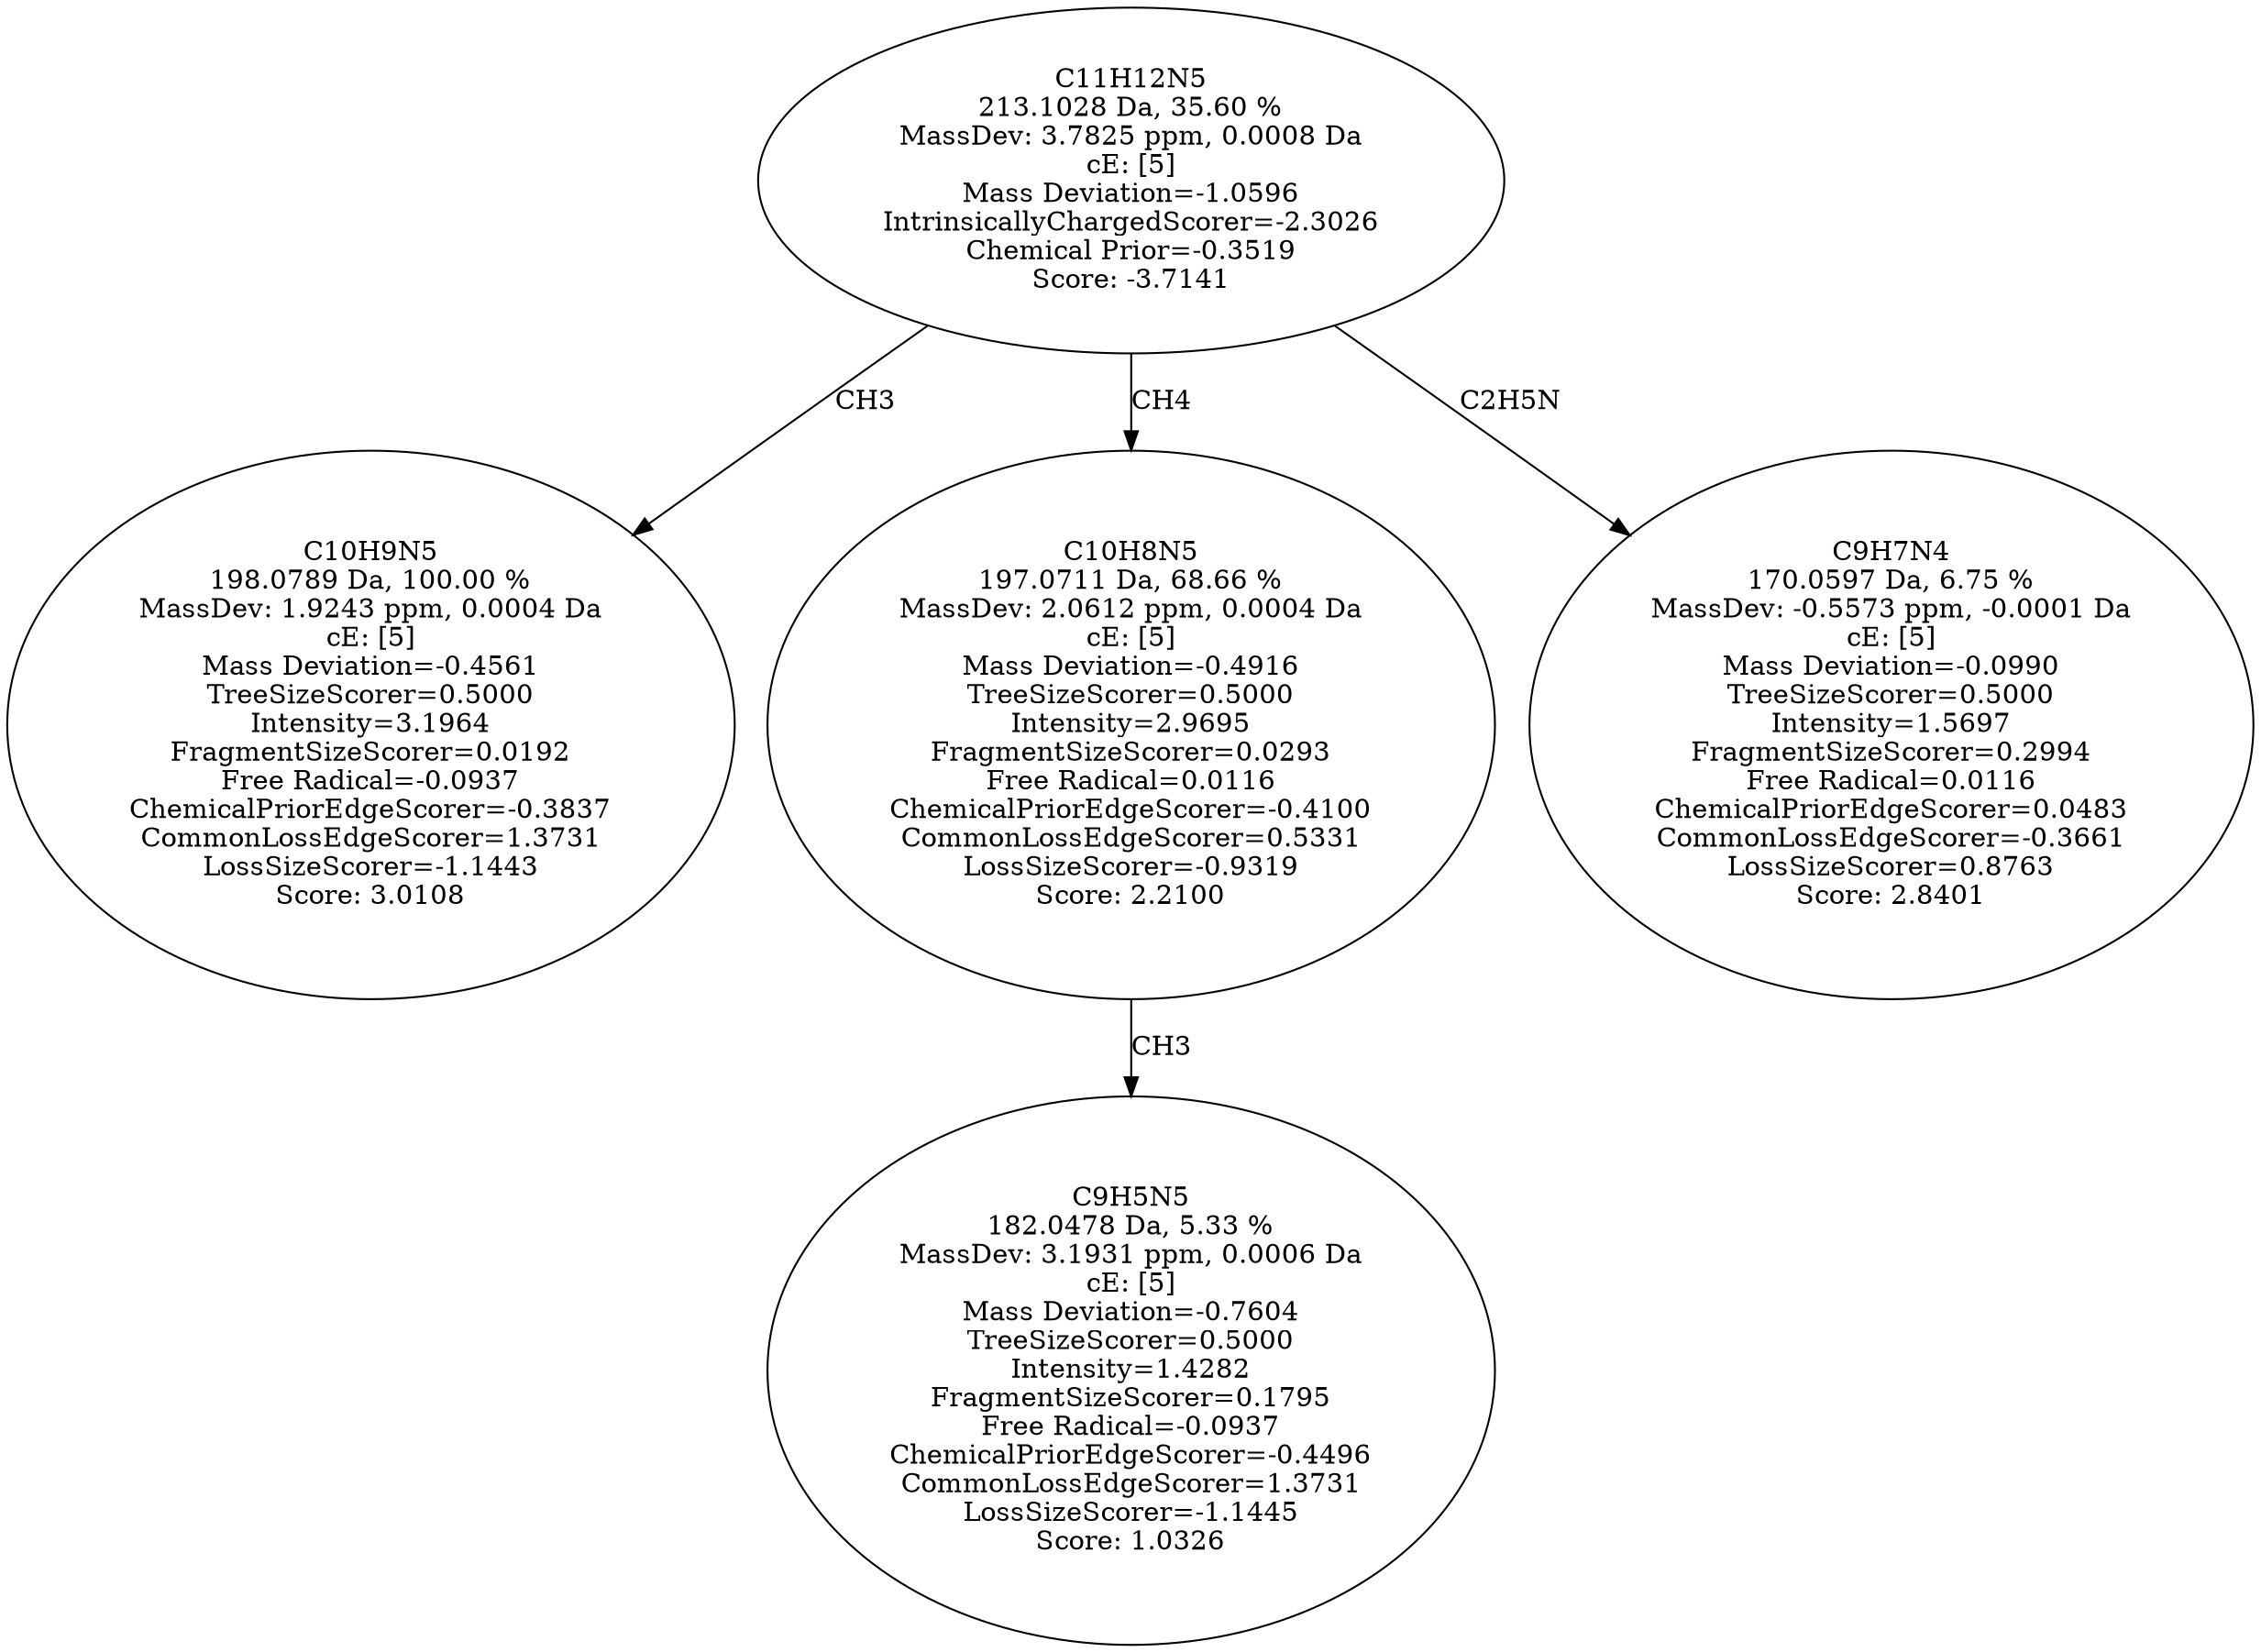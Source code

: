 strict digraph {
v1 [label="C10H9N5\n198.0789 Da, 100.00 %\nMassDev: 1.9243 ppm, 0.0004 Da\ncE: [5]\nMass Deviation=-0.4561\nTreeSizeScorer=0.5000\nIntensity=3.1964\nFragmentSizeScorer=0.0192\nFree Radical=-0.0937\nChemicalPriorEdgeScorer=-0.3837\nCommonLossEdgeScorer=1.3731\nLossSizeScorer=-1.1443\nScore: 3.0108"];
v2 [label="C9H5N5\n182.0478 Da, 5.33 %\nMassDev: 3.1931 ppm, 0.0006 Da\ncE: [5]\nMass Deviation=-0.7604\nTreeSizeScorer=0.5000\nIntensity=1.4282\nFragmentSizeScorer=0.1795\nFree Radical=-0.0937\nChemicalPriorEdgeScorer=-0.4496\nCommonLossEdgeScorer=1.3731\nLossSizeScorer=-1.1445\nScore: 1.0326"];
v3 [label="C10H8N5\n197.0711 Da, 68.66 %\nMassDev: 2.0612 ppm, 0.0004 Da\ncE: [5]\nMass Deviation=-0.4916\nTreeSizeScorer=0.5000\nIntensity=2.9695\nFragmentSizeScorer=0.0293\nFree Radical=0.0116\nChemicalPriorEdgeScorer=-0.4100\nCommonLossEdgeScorer=0.5331\nLossSizeScorer=-0.9319\nScore: 2.2100"];
v4 [label="C9H7N4\n170.0597 Da, 6.75 %\nMassDev: -0.5573 ppm, -0.0001 Da\ncE: [5]\nMass Deviation=-0.0990\nTreeSizeScorer=0.5000\nIntensity=1.5697\nFragmentSizeScorer=0.2994\nFree Radical=0.0116\nChemicalPriorEdgeScorer=0.0483\nCommonLossEdgeScorer=-0.3661\nLossSizeScorer=0.8763\nScore: 2.8401"];
v5 [label="C11H12N5\n213.1028 Da, 35.60 %\nMassDev: 3.7825 ppm, 0.0008 Da\ncE: [5]\nMass Deviation=-1.0596\nIntrinsicallyChargedScorer=-2.3026\nChemical Prior=-0.3519\nScore: -3.7141"];
v5 -> v1 [label="CH3"];
v3 -> v2 [label="CH3"];
v5 -> v3 [label="CH4"];
v5 -> v4 [label="C2H5N"];
}